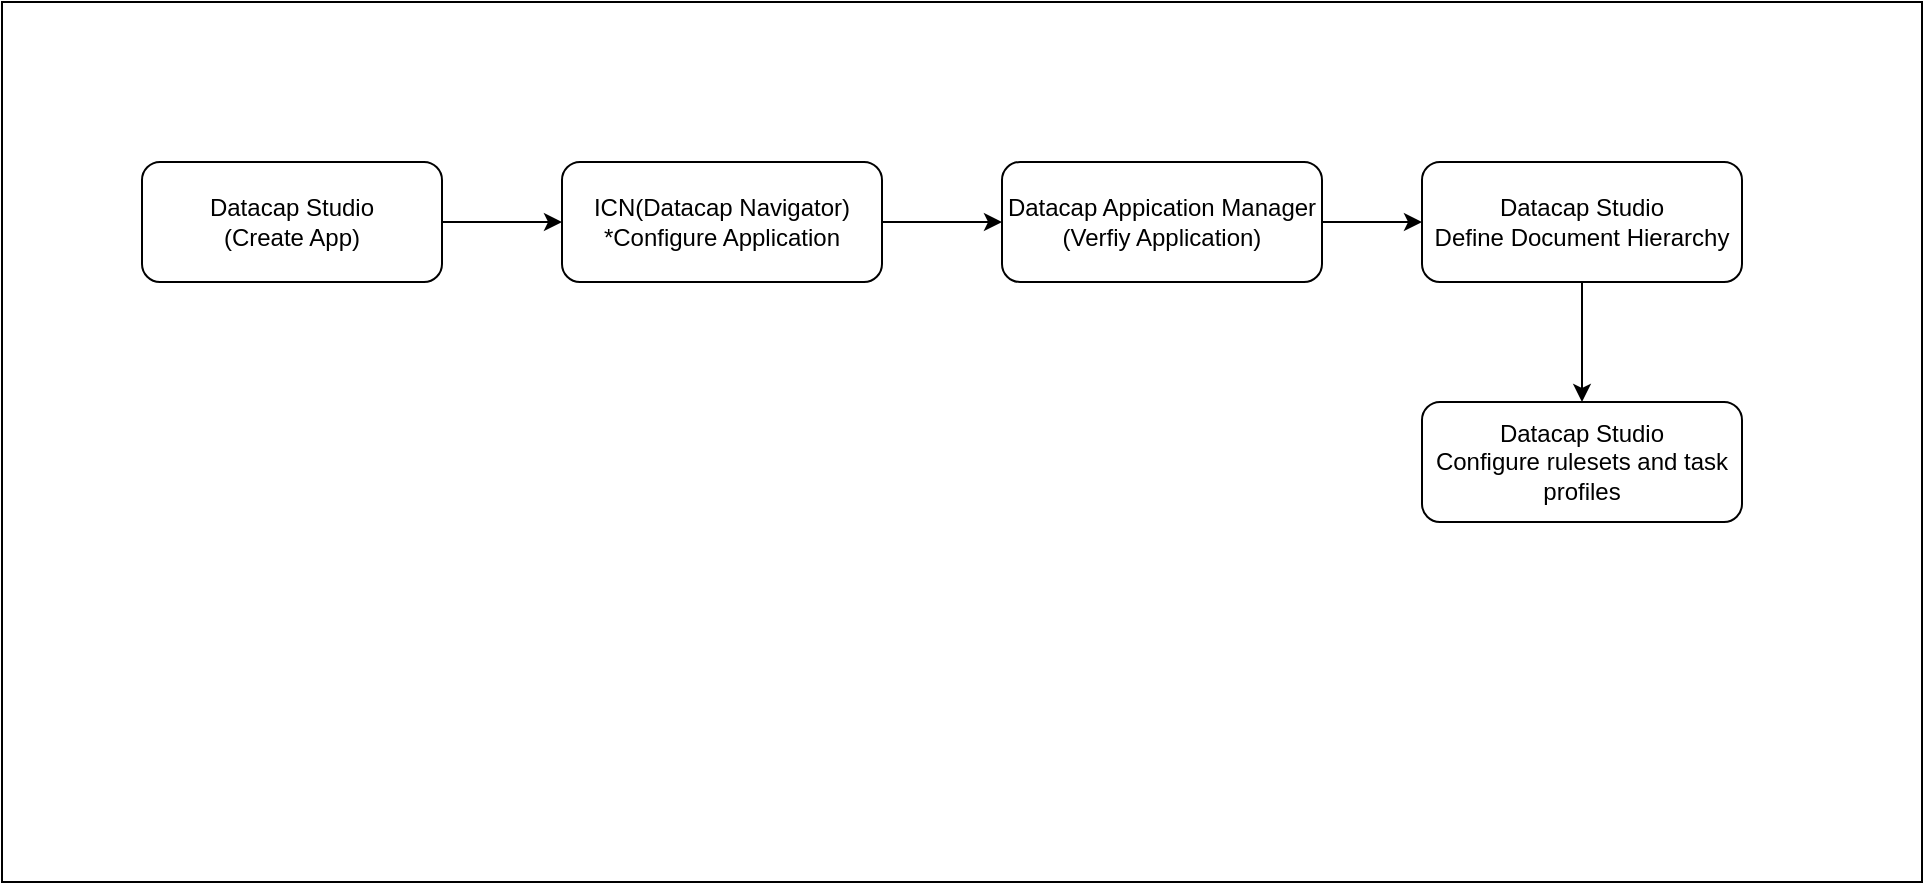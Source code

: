 <mxfile version="21.6.2" type="github">
  <diagram name="Page-1" id="zf5AZORcXDYjho-Rdyb4">
    <mxGraphModel dx="2222" dy="739" grid="1" gridSize="10" guides="1" tooltips="1" connect="1" arrows="1" fold="1" page="1" pageScale="1" pageWidth="850" pageHeight="1100" math="0" shadow="0">
      <root>
        <mxCell id="0" />
        <mxCell id="1" parent="0" />
        <mxCell id="4z83yg8GvwpwiIHcIQgr-10" value="" style="rounded=0;whiteSpace=wrap;html=1;" vertex="1" parent="1">
          <mxGeometry x="-210" y="60" width="960" height="440" as="geometry" />
        </mxCell>
        <mxCell id="4z83yg8GvwpwiIHcIQgr-7" style="edgeStyle=orthogonalEdgeStyle;rounded=0;orthogonalLoop=1;jettySize=auto;html=1;exitX=1;exitY=0.5;exitDx=0;exitDy=0;entryX=0;entryY=0.5;entryDx=0;entryDy=0;" edge="1" parent="1" source="4z83yg8GvwpwiIHcIQgr-1" target="4z83yg8GvwpwiIHcIQgr-2">
          <mxGeometry relative="1" as="geometry" />
        </mxCell>
        <mxCell id="4z83yg8GvwpwiIHcIQgr-1" value="Datacap Studio&lt;br&gt;(Create App)" style="rounded=1;whiteSpace=wrap;html=1;" vertex="1" parent="1">
          <mxGeometry x="-140" y="140" width="150" height="60" as="geometry" />
        </mxCell>
        <mxCell id="4z83yg8GvwpwiIHcIQgr-8" style="edgeStyle=orthogonalEdgeStyle;rounded=0;orthogonalLoop=1;jettySize=auto;html=1;exitX=1;exitY=0.5;exitDx=0;exitDy=0;entryX=0;entryY=0.5;entryDx=0;entryDy=0;" edge="1" parent="1" source="4z83yg8GvwpwiIHcIQgr-2" target="4z83yg8GvwpwiIHcIQgr-4">
          <mxGeometry relative="1" as="geometry" />
        </mxCell>
        <mxCell id="4z83yg8GvwpwiIHcIQgr-2" value="ICN(Datacap Navigator)&lt;br&gt;*Configure Application" style="rounded=1;whiteSpace=wrap;html=1;" vertex="1" parent="1">
          <mxGeometry x="70" y="140" width="160" height="60" as="geometry" />
        </mxCell>
        <mxCell id="4z83yg8GvwpwiIHcIQgr-9" style="edgeStyle=orthogonalEdgeStyle;rounded=0;orthogonalLoop=1;jettySize=auto;html=1;exitX=1;exitY=0.5;exitDx=0;exitDy=0;entryX=0;entryY=0.5;entryDx=0;entryDy=0;" edge="1" parent="1" source="4z83yg8GvwpwiIHcIQgr-4" target="4z83yg8GvwpwiIHcIQgr-5">
          <mxGeometry relative="1" as="geometry" />
        </mxCell>
        <mxCell id="4z83yg8GvwpwiIHcIQgr-4" value="Datacap Appication Manager&lt;br&gt;(Verfiy Application)" style="rounded=1;whiteSpace=wrap;html=1;" vertex="1" parent="1">
          <mxGeometry x="290" y="140" width="160" height="60" as="geometry" />
        </mxCell>
        <mxCell id="4z83yg8GvwpwiIHcIQgr-12" style="edgeStyle=orthogonalEdgeStyle;rounded=0;orthogonalLoop=1;jettySize=auto;html=1;exitX=0.5;exitY=1;exitDx=0;exitDy=0;entryX=0.5;entryY=0;entryDx=0;entryDy=0;" edge="1" parent="1" source="4z83yg8GvwpwiIHcIQgr-5" target="4z83yg8GvwpwiIHcIQgr-11">
          <mxGeometry relative="1" as="geometry" />
        </mxCell>
        <mxCell id="4z83yg8GvwpwiIHcIQgr-5" value="Datacap Studio&lt;br&gt;Define Document Hierarchy" style="rounded=1;whiteSpace=wrap;html=1;" vertex="1" parent="1">
          <mxGeometry x="500" y="140" width="160" height="60" as="geometry" />
        </mxCell>
        <mxCell id="4z83yg8GvwpwiIHcIQgr-11" value="Datacap Studio&lt;br&gt;Configure rulesets and task profiles" style="rounded=1;whiteSpace=wrap;html=1;" vertex="1" parent="1">
          <mxGeometry x="500" y="260" width="160" height="60" as="geometry" />
        </mxCell>
      </root>
    </mxGraphModel>
  </diagram>
</mxfile>
